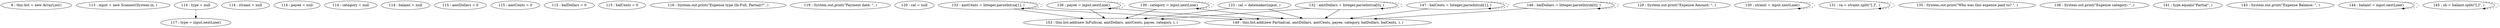 digraph G {
"8 : this.list = new ArrayList()"
"113 : input = new Scanner(System.in, )"
"114 : type = null"
"114 : type = null" -> "117 : type = input.nextLine()" [style=dashed]
"114 : stramt = null"
"114 : payee = null"
"114 : category = null"
"114 : balamt = null"
"115 : amtDollars = 0"
"115 : amtCents = 0"
"115 : balDollars = 0"
"115 : balCents = 0"
"116 : System.out.print(\"Expense type (In-Full, Partial)?\", )"
"117 : type = input.nextLine()"
"119 : System.out.print(\"Payment date: \", )"
"120 : cal = null"
"123 : cal = datemaker(input, )"
"123 : cal = datemaker(input, )" -> "149 : this.list.add(new Partial(cal, amtDollars, amtCents, payee, category, balDollars, balCents, ), )"
"123 : cal = datemaker(input, )" -> "153 : this.list.add(new InFull(cal, amtDollars, amtCents, payee, category, ), )"
"129 : System.out.print(\"Expense Amount: \", )"
"130 : stramt = input.nextLine()"
"130 : stramt = input.nextLine()" -> "130 : stramt = input.nextLine()" [style=dashed]
"131 : sa = stramt.split(\"[.]\", )"
"131 : sa = stramt.split(\"[.]\", )" -> "131 : sa = stramt.split(\"[.]\", )" [style=dashed]
"132 : amtDollars = Integer.parseInt(sa[0], )"
"132 : amtDollars = Integer.parseInt(sa[0], )" -> "149 : this.list.add(new Partial(cal, amtDollars, amtCents, payee, category, balDollars, balCents, ), )"
"132 : amtDollars = Integer.parseInt(sa[0], )" -> "153 : this.list.add(new InFull(cal, amtDollars, amtCents, payee, category, ), )"
"132 : amtDollars = Integer.parseInt(sa[0], )" -> "132 : amtDollars = Integer.parseInt(sa[0], )" [style=dashed]
"133 : amtCents = Integer.parseInt(sa[1], )"
"133 : amtCents = Integer.parseInt(sa[1], )" -> "149 : this.list.add(new Partial(cal, amtDollars, amtCents, payee, category, balDollars, balCents, ), )"
"133 : amtCents = Integer.parseInt(sa[1], )" -> "153 : this.list.add(new InFull(cal, amtDollars, amtCents, payee, category, ), )"
"133 : amtCents = Integer.parseInt(sa[1], )" -> "133 : amtCents = Integer.parseInt(sa[1], )" [style=dashed]
"135 : System.out.print(\"Who was this expense paid to? \", )"
"136 : payee = input.nextLine()"
"136 : payee = input.nextLine()" -> "149 : this.list.add(new Partial(cal, amtDollars, amtCents, payee, category, balDollars, balCents, ), )"
"136 : payee = input.nextLine()" -> "153 : this.list.add(new InFull(cal, amtDollars, amtCents, payee, category, ), )"
"136 : payee = input.nextLine()" -> "136 : payee = input.nextLine()" [style=dashed]
"138 : System.out.print(\"Expense category: \", )"
"139 : category = input.nextLine()"
"139 : category = input.nextLine()" -> "149 : this.list.add(new Partial(cal, amtDollars, amtCents, payee, category, balDollars, balCents, ), )"
"139 : category = input.nextLine()" -> "153 : this.list.add(new InFull(cal, amtDollars, amtCents, payee, category, ), )"
"139 : category = input.nextLine()" -> "139 : category = input.nextLine()" [style=dashed]
"141 : type.equals(\"Partial\", )"
"143 : System.out.print(\"Expense Balance: \", )"
"144 : balamt = input.nextLine()"
"144 : balamt = input.nextLine()" -> "144 : balamt = input.nextLine()" [style=dashed]
"145 : sb = balamt.split(\"[.]\", )"
"145 : sb = balamt.split(\"[.]\", )" -> "145 : sb = balamt.split(\"[.]\", )" [style=dashed]
"146 : balDollars = Integer.parseInt(sb[0], )"
"146 : balDollars = Integer.parseInt(sb[0], )" -> "149 : this.list.add(new Partial(cal, amtDollars, amtCents, payee, category, balDollars, balCents, ), )"
"146 : balDollars = Integer.parseInt(sb[0], )" -> "146 : balDollars = Integer.parseInt(sb[0], )" [style=dashed]
"147 : balCents = Integer.parseInt(sb[1], )"
"147 : balCents = Integer.parseInt(sb[1], )" -> "149 : this.list.add(new Partial(cal, amtDollars, amtCents, payee, category, balDollars, balCents, ), )"
"147 : balCents = Integer.parseInt(sb[1], )" -> "147 : balCents = Integer.parseInt(sb[1], )" [style=dashed]
"149 : this.list.add(new Partial(cal, amtDollars, amtCents, payee, category, balDollars, balCents, ), )"
"153 : this.list.add(new InFull(cal, amtDollars, amtCents, payee, category, ), )"
}